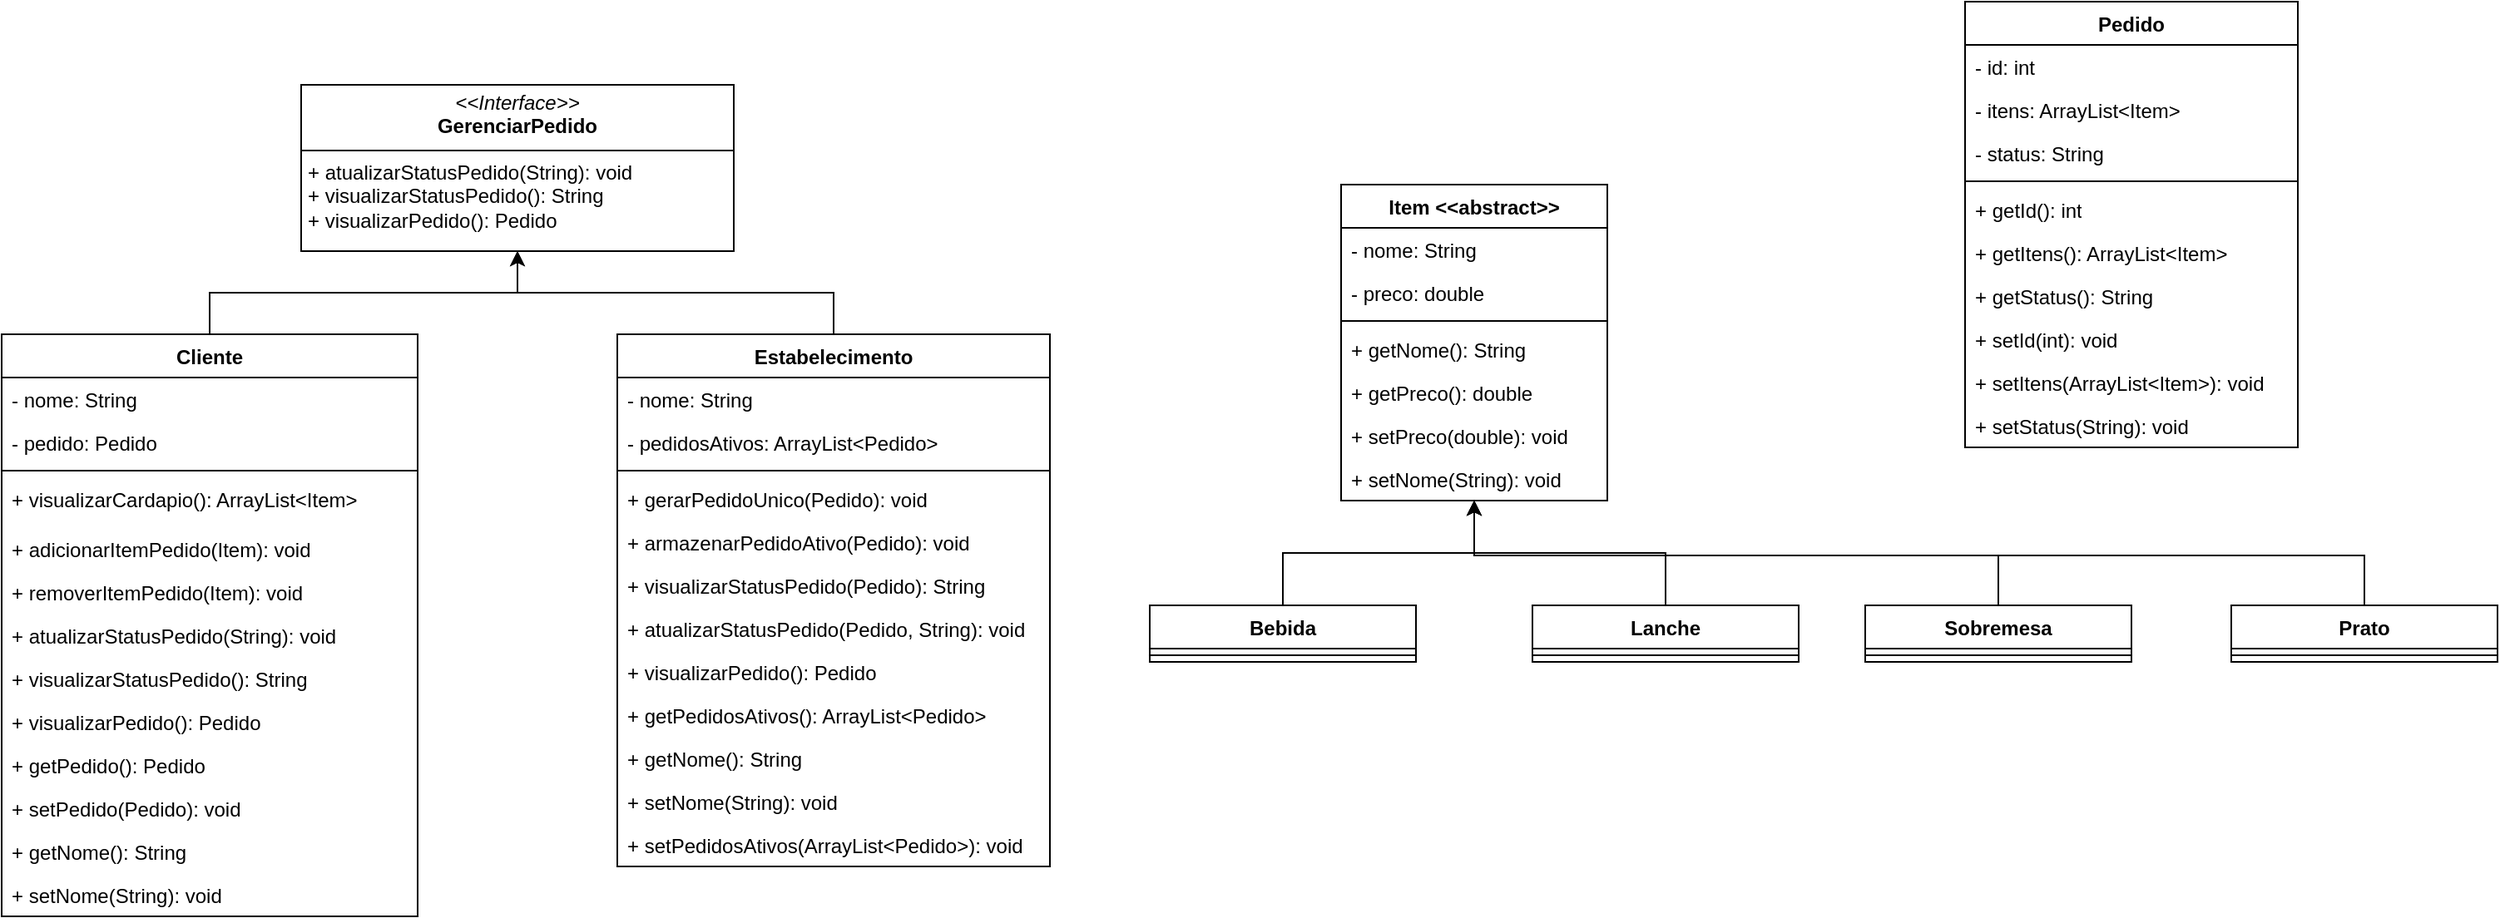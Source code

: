 <mxfile version="27.1.6">
  <diagram name="Página-1" id="-dgeW0bttGgWxdAeJREj">
    <mxGraphModel dx="925" dy="1700" grid="1" gridSize="10" guides="1" tooltips="1" connect="1" arrows="1" fold="1" page="1" pageScale="1" pageWidth="827" pageHeight="1169" math="0" shadow="0">
      <root>
        <mxCell id="0" />
        <mxCell id="1" parent="0" />
        <mxCell id="ZCsnyciyMADz6WQBhYU2-66" style="edgeStyle=orthogonalEdgeStyle;rounded=0;orthogonalLoop=1;jettySize=auto;html=1;" edge="1" parent="1" source="ZCsnyciyMADz6WQBhYU2-3" target="ZCsnyciyMADz6WQBhYU2-65">
          <mxGeometry relative="1" as="geometry" />
        </mxCell>
        <mxCell id="ZCsnyciyMADz6WQBhYU2-3" value="Cliente" style="swimlane;fontStyle=1;align=center;verticalAlign=top;childLayout=stackLayout;horizontal=1;startSize=26;horizontalStack=0;resizeParent=1;resizeParentMax=0;resizeLast=0;collapsible=1;marginBottom=0;whiteSpace=wrap;html=1;" vertex="1" parent="1">
          <mxGeometry x="130" y="140" width="250" height="350" as="geometry" />
        </mxCell>
        <mxCell id="ZCsnyciyMADz6WQBhYU2-4" value="- nome: String" style="text;strokeColor=none;fillColor=none;align=left;verticalAlign=top;spacingLeft=4;spacingRight=4;overflow=hidden;rotatable=0;points=[[0,0.5],[1,0.5]];portConstraint=eastwest;whiteSpace=wrap;html=1;" vertex="1" parent="ZCsnyciyMADz6WQBhYU2-3">
          <mxGeometry y="26" width="250" height="26" as="geometry" />
        </mxCell>
        <mxCell id="ZCsnyciyMADz6WQBhYU2-69" value="- pedido: Pedido" style="text;strokeColor=none;fillColor=none;align=left;verticalAlign=top;spacingLeft=4;spacingRight=4;overflow=hidden;rotatable=0;points=[[0,0.5],[1,0.5]];portConstraint=eastwest;whiteSpace=wrap;html=1;" vertex="1" parent="ZCsnyciyMADz6WQBhYU2-3">
          <mxGeometry y="52" width="250" height="26" as="geometry" />
        </mxCell>
        <mxCell id="ZCsnyciyMADz6WQBhYU2-5" value="" style="line;strokeWidth=1;fillColor=none;align=left;verticalAlign=middle;spacingTop=-1;spacingLeft=3;spacingRight=3;rotatable=0;labelPosition=right;points=[];portConstraint=eastwest;strokeColor=inherit;" vertex="1" parent="ZCsnyciyMADz6WQBhYU2-3">
          <mxGeometry y="78" width="250" height="8" as="geometry" />
        </mxCell>
        <mxCell id="ZCsnyciyMADz6WQBhYU2-6" value="+ visualizarCardapio(): ArrayList&amp;lt;Item&amp;gt;" style="text;strokeColor=none;fillColor=none;align=left;verticalAlign=top;spacingLeft=4;spacingRight=4;overflow=hidden;rotatable=0;points=[[0,0.5],[1,0.5]];portConstraint=eastwest;whiteSpace=wrap;html=1;" vertex="1" parent="ZCsnyciyMADz6WQBhYU2-3">
          <mxGeometry y="86" width="250" height="30" as="geometry" />
        </mxCell>
        <mxCell id="ZCsnyciyMADz6WQBhYU2-7" value="+ adicionarItemPedido(Item): void" style="text;strokeColor=none;fillColor=none;align=left;verticalAlign=top;spacingLeft=4;spacingRight=4;overflow=hidden;rotatable=0;points=[[0,0.5],[1,0.5]];portConstraint=eastwest;whiteSpace=wrap;html=1;" vertex="1" parent="ZCsnyciyMADz6WQBhYU2-3">
          <mxGeometry y="116" width="250" height="26" as="geometry" />
        </mxCell>
        <mxCell id="ZCsnyciyMADz6WQBhYU2-8" value="+ removerItemPedido(Item): void" style="text;strokeColor=none;fillColor=none;align=left;verticalAlign=top;spacingLeft=4;spacingRight=4;overflow=hidden;rotatable=0;points=[[0,0.5],[1,0.5]];portConstraint=eastwest;whiteSpace=wrap;html=1;" vertex="1" parent="ZCsnyciyMADz6WQBhYU2-3">
          <mxGeometry y="142" width="250" height="26" as="geometry" />
        </mxCell>
        <mxCell id="ZCsnyciyMADz6WQBhYU2-10" value="+ atualizarStatusPedido(String): void" style="text;strokeColor=none;fillColor=none;align=left;verticalAlign=top;spacingLeft=4;spacingRight=4;overflow=hidden;rotatable=0;points=[[0,0.5],[1,0.5]];portConstraint=eastwest;whiteSpace=wrap;html=1;" vertex="1" parent="ZCsnyciyMADz6WQBhYU2-3">
          <mxGeometry y="168" width="250" height="26" as="geometry" />
        </mxCell>
        <mxCell id="ZCsnyciyMADz6WQBhYU2-68" value="+ visualizarStatusPedido(): String" style="text;strokeColor=none;fillColor=none;align=left;verticalAlign=top;spacingLeft=4;spacingRight=4;overflow=hidden;rotatable=0;points=[[0,0.5],[1,0.5]];portConstraint=eastwest;whiteSpace=wrap;html=1;" vertex="1" parent="ZCsnyciyMADz6WQBhYU2-3">
          <mxGeometry y="194" width="250" height="26" as="geometry" />
        </mxCell>
        <mxCell id="ZCsnyciyMADz6WQBhYU2-70" value="+ visualizarPedido(): Pedido" style="text;strokeColor=none;fillColor=none;align=left;verticalAlign=top;spacingLeft=4;spacingRight=4;overflow=hidden;rotatable=0;points=[[0,0.5],[1,0.5]];portConstraint=eastwest;whiteSpace=wrap;html=1;" vertex="1" parent="ZCsnyciyMADz6WQBhYU2-3">
          <mxGeometry y="220" width="250" height="26" as="geometry" />
        </mxCell>
        <mxCell id="ZCsnyciyMADz6WQBhYU2-82" value="+ getPedido(): Pedido" style="text;strokeColor=none;fillColor=none;align=left;verticalAlign=top;spacingLeft=4;spacingRight=4;overflow=hidden;rotatable=0;points=[[0,0.5],[1,0.5]];portConstraint=eastwest;whiteSpace=wrap;html=1;" vertex="1" parent="ZCsnyciyMADz6WQBhYU2-3">
          <mxGeometry y="246" width="250" height="26" as="geometry" />
        </mxCell>
        <mxCell id="ZCsnyciyMADz6WQBhYU2-83" value="+ setPedido(Pedido): void" style="text;strokeColor=none;fillColor=none;align=left;verticalAlign=top;spacingLeft=4;spacingRight=4;overflow=hidden;rotatable=0;points=[[0,0.5],[1,0.5]];portConstraint=eastwest;whiteSpace=wrap;html=1;" vertex="1" parent="ZCsnyciyMADz6WQBhYU2-3">
          <mxGeometry y="272" width="250" height="26" as="geometry" />
        </mxCell>
        <mxCell id="ZCsnyciyMADz6WQBhYU2-84" value="+ getNome(): String" style="text;strokeColor=none;fillColor=none;align=left;verticalAlign=top;spacingLeft=4;spacingRight=4;overflow=hidden;rotatable=0;points=[[0,0.5],[1,0.5]];portConstraint=eastwest;whiteSpace=wrap;html=1;" vertex="1" parent="ZCsnyciyMADz6WQBhYU2-3">
          <mxGeometry y="298" width="250" height="26" as="geometry" />
        </mxCell>
        <mxCell id="ZCsnyciyMADz6WQBhYU2-85" value="+ setNome(String): void" style="text;strokeColor=none;fillColor=none;align=left;verticalAlign=top;spacingLeft=4;spacingRight=4;overflow=hidden;rotatable=0;points=[[0,0.5],[1,0.5]];portConstraint=eastwest;whiteSpace=wrap;html=1;" vertex="1" parent="ZCsnyciyMADz6WQBhYU2-3">
          <mxGeometry y="324" width="250" height="26" as="geometry" />
        </mxCell>
        <mxCell id="ZCsnyciyMADz6WQBhYU2-67" style="edgeStyle=orthogonalEdgeStyle;rounded=0;orthogonalLoop=1;jettySize=auto;html=1;" edge="1" parent="1" source="ZCsnyciyMADz6WQBhYU2-11" target="ZCsnyciyMADz6WQBhYU2-65">
          <mxGeometry relative="1" as="geometry" />
        </mxCell>
        <mxCell id="ZCsnyciyMADz6WQBhYU2-11" value="Estabelecimento" style="swimlane;fontStyle=1;align=center;verticalAlign=top;childLayout=stackLayout;horizontal=1;startSize=26;horizontalStack=0;resizeParent=1;resizeParentMax=0;resizeLast=0;collapsible=1;marginBottom=0;whiteSpace=wrap;html=1;" vertex="1" parent="1">
          <mxGeometry x="500" y="140" width="260" height="320" as="geometry" />
        </mxCell>
        <mxCell id="ZCsnyciyMADz6WQBhYU2-12" value="- nome: String" style="text;strokeColor=none;fillColor=none;align=left;verticalAlign=top;spacingLeft=4;spacingRight=4;overflow=hidden;rotatable=0;points=[[0,0.5],[1,0.5]];portConstraint=eastwest;whiteSpace=wrap;html=1;" vertex="1" parent="ZCsnyciyMADz6WQBhYU2-11">
          <mxGeometry y="26" width="260" height="26" as="geometry" />
        </mxCell>
        <mxCell id="ZCsnyciyMADz6WQBhYU2-31" value="- pedidosAtivos: ArrayList&amp;lt;Pedido&amp;gt;" style="text;strokeColor=none;fillColor=none;align=left;verticalAlign=top;spacingLeft=4;spacingRight=4;overflow=hidden;rotatable=0;points=[[0,0.5],[1,0.5]];portConstraint=eastwest;whiteSpace=wrap;html=1;" vertex="1" parent="ZCsnyciyMADz6WQBhYU2-11">
          <mxGeometry y="52" width="260" height="26" as="geometry" />
        </mxCell>
        <mxCell id="ZCsnyciyMADz6WQBhYU2-13" value="" style="line;strokeWidth=1;fillColor=none;align=left;verticalAlign=middle;spacingTop=-1;spacingLeft=3;spacingRight=3;rotatable=0;labelPosition=right;points=[];portConstraint=eastwest;strokeColor=inherit;" vertex="1" parent="ZCsnyciyMADz6WQBhYU2-11">
          <mxGeometry y="78" width="260" height="8" as="geometry" />
        </mxCell>
        <mxCell id="ZCsnyciyMADz6WQBhYU2-14" value="+ gerarPedidoUnico(Pedido): void" style="text;strokeColor=none;fillColor=none;align=left;verticalAlign=top;spacingLeft=4;spacingRight=4;overflow=hidden;rotatable=0;points=[[0,0.5],[1,0.5]];portConstraint=eastwest;whiteSpace=wrap;html=1;" vertex="1" parent="ZCsnyciyMADz6WQBhYU2-11">
          <mxGeometry y="86" width="260" height="26" as="geometry" />
        </mxCell>
        <mxCell id="ZCsnyciyMADz6WQBhYU2-15" value="+ armazenarPedidoAtivo(Pedido): void" style="text;strokeColor=none;fillColor=none;align=left;verticalAlign=top;spacingLeft=4;spacingRight=4;overflow=hidden;rotatable=0;points=[[0,0.5],[1,0.5]];portConstraint=eastwest;whiteSpace=wrap;html=1;" vertex="1" parent="ZCsnyciyMADz6WQBhYU2-11">
          <mxGeometry y="112" width="260" height="26" as="geometry" />
        </mxCell>
        <mxCell id="ZCsnyciyMADz6WQBhYU2-16" value="+ visualizarStatusPedido(Pedido): String" style="text;strokeColor=none;fillColor=none;align=left;verticalAlign=top;spacingLeft=4;spacingRight=4;overflow=hidden;rotatable=0;points=[[0,0.5],[1,0.5]];portConstraint=eastwest;whiteSpace=wrap;html=1;" vertex="1" parent="ZCsnyciyMADz6WQBhYU2-11">
          <mxGeometry y="138" width="260" height="26" as="geometry" />
        </mxCell>
        <mxCell id="ZCsnyciyMADz6WQBhYU2-17" value="+ atualizarStatusPedido(Pedido, String): void" style="text;strokeColor=none;fillColor=none;align=left;verticalAlign=top;spacingLeft=4;spacingRight=4;overflow=hidden;rotatable=0;points=[[0,0.5],[1,0.5]];portConstraint=eastwest;whiteSpace=wrap;html=1;" vertex="1" parent="ZCsnyciyMADz6WQBhYU2-11">
          <mxGeometry y="164" width="260" height="26" as="geometry" />
        </mxCell>
        <mxCell id="ZCsnyciyMADz6WQBhYU2-88" value="+ visualizarPedido(): Pedido" style="text;strokeColor=none;fillColor=none;align=left;verticalAlign=top;spacingLeft=4;spacingRight=4;overflow=hidden;rotatable=0;points=[[0,0.5],[1,0.5]];portConstraint=eastwest;whiteSpace=wrap;html=1;" vertex="1" parent="ZCsnyciyMADz6WQBhYU2-11">
          <mxGeometry y="190" width="260" height="26" as="geometry" />
        </mxCell>
        <mxCell id="ZCsnyciyMADz6WQBhYU2-89" value="+ getPedidosAtivos(): ArrayList&amp;lt;Pedido&amp;gt;" style="text;strokeColor=none;fillColor=none;align=left;verticalAlign=top;spacingLeft=4;spacingRight=4;overflow=hidden;rotatable=0;points=[[0,0.5],[1,0.5]];portConstraint=eastwest;whiteSpace=wrap;html=1;" vertex="1" parent="ZCsnyciyMADz6WQBhYU2-11">
          <mxGeometry y="216" width="260" height="26" as="geometry" />
        </mxCell>
        <mxCell id="ZCsnyciyMADz6WQBhYU2-90" value="+ getNome(): String" style="text;strokeColor=none;fillColor=none;align=left;verticalAlign=top;spacingLeft=4;spacingRight=4;overflow=hidden;rotatable=0;points=[[0,0.5],[1,0.5]];portConstraint=eastwest;whiteSpace=wrap;html=1;" vertex="1" parent="ZCsnyciyMADz6WQBhYU2-11">
          <mxGeometry y="242" width="260" height="26" as="geometry" />
        </mxCell>
        <mxCell id="ZCsnyciyMADz6WQBhYU2-91" value="+ setNome(String): void" style="text;strokeColor=none;fillColor=none;align=left;verticalAlign=top;spacingLeft=4;spacingRight=4;overflow=hidden;rotatable=0;points=[[0,0.5],[1,0.5]];portConstraint=eastwest;whiteSpace=wrap;html=1;" vertex="1" parent="ZCsnyciyMADz6WQBhYU2-11">
          <mxGeometry y="268" width="260" height="26" as="geometry" />
        </mxCell>
        <mxCell id="ZCsnyciyMADz6WQBhYU2-71" value="+ setPedidosAtivos(ArrayList&amp;lt;Pedido&amp;gt;): void" style="text;strokeColor=none;fillColor=none;align=left;verticalAlign=top;spacingLeft=4;spacingRight=4;overflow=hidden;rotatable=0;points=[[0,0.5],[1,0.5]];portConstraint=eastwest;whiteSpace=wrap;html=1;" vertex="1" parent="ZCsnyciyMADz6WQBhYU2-11">
          <mxGeometry y="294" width="260" height="26" as="geometry" />
        </mxCell>
        <mxCell id="ZCsnyciyMADz6WQBhYU2-18" value="Item &amp;lt;&amp;lt;abstract&amp;gt;&amp;gt;" style="swimlane;fontStyle=1;align=center;verticalAlign=top;childLayout=stackLayout;horizontal=1;startSize=26;horizontalStack=0;resizeParent=1;resizeParentMax=0;resizeLast=0;collapsible=1;marginBottom=0;whiteSpace=wrap;html=1;" vertex="1" parent="1">
          <mxGeometry x="935" y="50" width="160" height="190" as="geometry" />
        </mxCell>
        <mxCell id="ZCsnyciyMADz6WQBhYU2-19" value="- nome: String" style="text;strokeColor=none;fillColor=none;align=left;verticalAlign=top;spacingLeft=4;spacingRight=4;overflow=hidden;rotatable=0;points=[[0,0.5],[1,0.5]];portConstraint=eastwest;whiteSpace=wrap;html=1;" vertex="1" parent="ZCsnyciyMADz6WQBhYU2-18">
          <mxGeometry y="26" width="160" height="26" as="geometry" />
        </mxCell>
        <mxCell id="ZCsnyciyMADz6WQBhYU2-22" value="- preco: double" style="text;strokeColor=none;fillColor=none;align=left;verticalAlign=top;spacingLeft=4;spacingRight=4;overflow=hidden;rotatable=0;points=[[0,0.5],[1,0.5]];portConstraint=eastwest;whiteSpace=wrap;html=1;" vertex="1" parent="ZCsnyciyMADz6WQBhYU2-18">
          <mxGeometry y="52" width="160" height="26" as="geometry" />
        </mxCell>
        <mxCell id="ZCsnyciyMADz6WQBhYU2-20" value="" style="line;strokeWidth=1;fillColor=none;align=left;verticalAlign=middle;spacingTop=-1;spacingLeft=3;spacingRight=3;rotatable=0;labelPosition=right;points=[];portConstraint=eastwest;strokeColor=inherit;" vertex="1" parent="ZCsnyciyMADz6WQBhYU2-18">
          <mxGeometry y="78" width="160" height="8" as="geometry" />
        </mxCell>
        <mxCell id="ZCsnyciyMADz6WQBhYU2-21" value="+ getNome(): String" style="text;strokeColor=none;fillColor=none;align=left;verticalAlign=top;spacingLeft=4;spacingRight=4;overflow=hidden;rotatable=0;points=[[0,0.5],[1,0.5]];portConstraint=eastwest;whiteSpace=wrap;html=1;" vertex="1" parent="ZCsnyciyMADz6WQBhYU2-18">
          <mxGeometry y="86" width="160" height="26" as="geometry" />
        </mxCell>
        <mxCell id="ZCsnyciyMADz6WQBhYU2-53" value="+ getPreco(): double" style="text;strokeColor=none;fillColor=none;align=left;verticalAlign=top;spacingLeft=4;spacingRight=4;overflow=hidden;rotatable=0;points=[[0,0.5],[1,0.5]];portConstraint=eastwest;whiteSpace=wrap;html=1;" vertex="1" parent="ZCsnyciyMADz6WQBhYU2-18">
          <mxGeometry y="112" width="160" height="26" as="geometry" />
        </mxCell>
        <mxCell id="ZCsnyciyMADz6WQBhYU2-54" value="+ setPreco(double): void" style="text;strokeColor=none;fillColor=none;align=left;verticalAlign=top;spacingLeft=4;spacingRight=4;overflow=hidden;rotatable=0;points=[[0,0.5],[1,0.5]];portConstraint=eastwest;whiteSpace=wrap;html=1;" vertex="1" parent="ZCsnyciyMADz6WQBhYU2-18">
          <mxGeometry y="138" width="160" height="26" as="geometry" />
        </mxCell>
        <mxCell id="ZCsnyciyMADz6WQBhYU2-55" value="+ setNome(String): void" style="text;strokeColor=none;fillColor=none;align=left;verticalAlign=top;spacingLeft=4;spacingRight=4;overflow=hidden;rotatable=0;points=[[0,0.5],[1,0.5]];portConstraint=eastwest;whiteSpace=wrap;html=1;" vertex="1" parent="ZCsnyciyMADz6WQBhYU2-18">
          <mxGeometry y="164" width="160" height="26" as="geometry" />
        </mxCell>
        <mxCell id="ZCsnyciyMADz6WQBhYU2-26" value="Pedido" style="swimlane;fontStyle=1;align=center;verticalAlign=top;childLayout=stackLayout;horizontal=1;startSize=26;horizontalStack=0;resizeParent=1;resizeParentMax=0;resizeLast=0;collapsible=1;marginBottom=0;whiteSpace=wrap;html=1;" vertex="1" parent="1">
          <mxGeometry x="1310" y="-60" width="200" height="268" as="geometry" />
        </mxCell>
        <mxCell id="ZCsnyciyMADz6WQBhYU2-27" value="- id: int" style="text;strokeColor=none;fillColor=none;align=left;verticalAlign=top;spacingLeft=4;spacingRight=4;overflow=hidden;rotatable=0;points=[[0,0.5],[1,0.5]];portConstraint=eastwest;whiteSpace=wrap;html=1;" vertex="1" parent="ZCsnyciyMADz6WQBhYU2-26">
          <mxGeometry y="26" width="200" height="26" as="geometry" />
        </mxCell>
        <mxCell id="ZCsnyciyMADz6WQBhYU2-81" value="- itens: ArrayList&amp;lt;Item&amp;gt;" style="text;strokeColor=none;fillColor=none;align=left;verticalAlign=top;spacingLeft=4;spacingRight=4;overflow=hidden;rotatable=0;points=[[0,0.5],[1,0.5]];portConstraint=eastwest;whiteSpace=wrap;html=1;" vertex="1" parent="ZCsnyciyMADz6WQBhYU2-26">
          <mxGeometry y="52" width="200" height="26" as="geometry" />
        </mxCell>
        <mxCell id="ZCsnyciyMADz6WQBhYU2-30" value="- status: String" style="text;strokeColor=none;fillColor=none;align=left;verticalAlign=top;spacingLeft=4;spacingRight=4;overflow=hidden;rotatable=0;points=[[0,0.5],[1,0.5]];portConstraint=eastwest;whiteSpace=wrap;html=1;" vertex="1" parent="ZCsnyciyMADz6WQBhYU2-26">
          <mxGeometry y="78" width="200" height="26" as="geometry" />
        </mxCell>
        <mxCell id="ZCsnyciyMADz6WQBhYU2-28" value="" style="line;strokeWidth=1;fillColor=none;align=left;verticalAlign=middle;spacingTop=-1;spacingLeft=3;spacingRight=3;rotatable=0;labelPosition=right;points=[];portConstraint=eastwest;strokeColor=inherit;" vertex="1" parent="ZCsnyciyMADz6WQBhYU2-26">
          <mxGeometry y="104" width="200" height="8" as="geometry" />
        </mxCell>
        <mxCell id="ZCsnyciyMADz6WQBhYU2-29" value="+ getId(): int" style="text;strokeColor=none;fillColor=none;align=left;verticalAlign=top;spacingLeft=4;spacingRight=4;overflow=hidden;rotatable=0;points=[[0,0.5],[1,0.5]];portConstraint=eastwest;whiteSpace=wrap;html=1;" vertex="1" parent="ZCsnyciyMADz6WQBhYU2-26">
          <mxGeometry y="112" width="200" height="26" as="geometry" />
        </mxCell>
        <mxCell id="ZCsnyciyMADz6WQBhYU2-94" value="+ getItens(): ArrayList&amp;lt;Item&amp;gt;" style="text;strokeColor=none;fillColor=none;align=left;verticalAlign=top;spacingLeft=4;spacingRight=4;overflow=hidden;rotatable=0;points=[[0,0.5],[1,0.5]];portConstraint=eastwest;whiteSpace=wrap;html=1;" vertex="1" parent="ZCsnyciyMADz6WQBhYU2-26">
          <mxGeometry y="138" width="200" height="26" as="geometry" />
        </mxCell>
        <mxCell id="ZCsnyciyMADz6WQBhYU2-95" value="+ getStatus(): String" style="text;strokeColor=none;fillColor=none;align=left;verticalAlign=top;spacingLeft=4;spacingRight=4;overflow=hidden;rotatable=0;points=[[0,0.5],[1,0.5]];portConstraint=eastwest;whiteSpace=wrap;html=1;" vertex="1" parent="ZCsnyciyMADz6WQBhYU2-26">
          <mxGeometry y="164" width="200" height="26" as="geometry" />
        </mxCell>
        <mxCell id="ZCsnyciyMADz6WQBhYU2-96" value="+ setId(int): void" style="text;strokeColor=none;fillColor=none;align=left;verticalAlign=top;spacingLeft=4;spacingRight=4;overflow=hidden;rotatable=0;points=[[0,0.5],[1,0.5]];portConstraint=eastwest;whiteSpace=wrap;html=1;" vertex="1" parent="ZCsnyciyMADz6WQBhYU2-26">
          <mxGeometry y="190" width="200" height="26" as="geometry" />
        </mxCell>
        <mxCell id="ZCsnyciyMADz6WQBhYU2-97" value="+ setItens(ArrayList&amp;lt;Item&amp;gt;): void" style="text;strokeColor=none;fillColor=none;align=left;verticalAlign=top;spacingLeft=4;spacingRight=4;overflow=hidden;rotatable=0;points=[[0,0.5],[1,0.5]];portConstraint=eastwest;whiteSpace=wrap;html=1;" vertex="1" parent="ZCsnyciyMADz6WQBhYU2-26">
          <mxGeometry y="216" width="200" height="26" as="geometry" />
        </mxCell>
        <mxCell id="ZCsnyciyMADz6WQBhYU2-93" value="+ setStatus(String): void" style="text;strokeColor=none;fillColor=none;align=left;verticalAlign=top;spacingLeft=4;spacingRight=4;overflow=hidden;rotatable=0;points=[[0,0.5],[1,0.5]];portConstraint=eastwest;whiteSpace=wrap;html=1;" vertex="1" parent="ZCsnyciyMADz6WQBhYU2-26">
          <mxGeometry y="242" width="200" height="26" as="geometry" />
        </mxCell>
        <mxCell id="ZCsnyciyMADz6WQBhYU2-56" style="edgeStyle=orthogonalEdgeStyle;rounded=0;orthogonalLoop=1;jettySize=auto;html=1;" edge="1" parent="1" source="ZCsnyciyMADz6WQBhYU2-33" target="ZCsnyciyMADz6WQBhYU2-18">
          <mxGeometry relative="1" as="geometry" />
        </mxCell>
        <mxCell id="ZCsnyciyMADz6WQBhYU2-33" value="Bebida" style="swimlane;fontStyle=1;align=center;verticalAlign=top;childLayout=stackLayout;horizontal=1;startSize=26;horizontalStack=0;resizeParent=1;resizeParentMax=0;resizeLast=0;collapsible=1;marginBottom=0;whiteSpace=wrap;html=1;" vertex="1" parent="1">
          <mxGeometry x="820" y="303" width="160" height="34" as="geometry" />
        </mxCell>
        <mxCell id="ZCsnyciyMADz6WQBhYU2-37" value="" style="line;strokeWidth=1;fillColor=none;align=left;verticalAlign=middle;spacingTop=-1;spacingLeft=3;spacingRight=3;rotatable=0;labelPosition=right;points=[];portConstraint=eastwest;strokeColor=inherit;" vertex="1" parent="ZCsnyciyMADz6WQBhYU2-33">
          <mxGeometry y="26" width="160" height="8" as="geometry" />
        </mxCell>
        <mxCell id="ZCsnyciyMADz6WQBhYU2-57" style="edgeStyle=orthogonalEdgeStyle;rounded=0;orthogonalLoop=1;jettySize=auto;html=1;" edge="1" parent="1" source="ZCsnyciyMADz6WQBhYU2-41" target="ZCsnyciyMADz6WQBhYU2-18">
          <mxGeometry relative="1" as="geometry" />
        </mxCell>
        <mxCell id="ZCsnyciyMADz6WQBhYU2-41" value="Lanche" style="swimlane;fontStyle=1;align=center;verticalAlign=top;childLayout=stackLayout;horizontal=1;startSize=26;horizontalStack=0;resizeParent=1;resizeParentMax=0;resizeLast=0;collapsible=1;marginBottom=0;whiteSpace=wrap;html=1;" vertex="1" parent="1">
          <mxGeometry x="1050" y="303" width="160" height="34" as="geometry" />
        </mxCell>
        <mxCell id="ZCsnyciyMADz6WQBhYU2-43" value="" style="line;strokeWidth=1;fillColor=none;align=left;verticalAlign=middle;spacingTop=-1;spacingLeft=3;spacingRight=3;rotatable=0;labelPosition=right;points=[];portConstraint=eastwest;strokeColor=inherit;" vertex="1" parent="ZCsnyciyMADz6WQBhYU2-41">
          <mxGeometry y="26" width="160" height="8" as="geometry" />
        </mxCell>
        <mxCell id="ZCsnyciyMADz6WQBhYU2-79" style="edgeStyle=orthogonalEdgeStyle;rounded=0;orthogonalLoop=1;jettySize=auto;html=1;" edge="1" parent="1" source="ZCsnyciyMADz6WQBhYU2-46" target="ZCsnyciyMADz6WQBhYU2-18">
          <mxGeometry relative="1" as="geometry">
            <Array as="points">
              <mxPoint x="1330" y="273" />
              <mxPoint x="1015" y="273" />
            </Array>
          </mxGeometry>
        </mxCell>
        <mxCell id="ZCsnyciyMADz6WQBhYU2-46" value="Sobremesa" style="swimlane;fontStyle=1;align=center;verticalAlign=top;childLayout=stackLayout;horizontal=1;startSize=26;horizontalStack=0;resizeParent=1;resizeParentMax=0;resizeLast=0;collapsible=1;marginBottom=0;whiteSpace=wrap;html=1;" vertex="1" parent="1">
          <mxGeometry x="1250" y="303" width="160" height="34" as="geometry" />
        </mxCell>
        <mxCell id="ZCsnyciyMADz6WQBhYU2-48" value="" style="line;strokeWidth=1;fillColor=none;align=left;verticalAlign=middle;spacingTop=-1;spacingLeft=3;spacingRight=3;rotatable=0;labelPosition=right;points=[];portConstraint=eastwest;strokeColor=inherit;" vertex="1" parent="ZCsnyciyMADz6WQBhYU2-46">
          <mxGeometry y="26" width="160" height="8" as="geometry" />
        </mxCell>
        <mxCell id="ZCsnyciyMADz6WQBhYU2-65" value="&lt;p style=&quot;margin:0px;margin-top:4px;text-align:center;&quot;&gt;&lt;i&gt;&amp;lt;&amp;lt;Interface&amp;gt;&amp;gt;&lt;/i&gt;&lt;br&gt;&lt;b&gt;GerenciarPedido&lt;/b&gt;&lt;/p&gt;&lt;hr size=&quot;1&quot; style=&quot;border-style:solid;&quot;&gt;&lt;p style=&quot;margin:0px;margin-left:4px;&quot;&gt;&lt;/p&gt;&lt;p style=&quot;margin:0px;margin-left:4px;&quot;&gt;+ atualizarStatusPedido(String): void&lt;br&gt;+ visualizarStatusPedido(): String&lt;/p&gt;&lt;p style=&quot;margin:0px;margin-left:4px;&quot;&gt;+ visualizarPedido(): Pedido&lt;/p&gt;" style="verticalAlign=top;align=left;overflow=fill;html=1;whiteSpace=wrap;" vertex="1" parent="1">
          <mxGeometry x="310" y="-10" width="260" height="100" as="geometry" />
        </mxCell>
        <mxCell id="ZCsnyciyMADz6WQBhYU2-80" style="edgeStyle=orthogonalEdgeStyle;rounded=0;orthogonalLoop=1;jettySize=auto;html=1;" edge="1" parent="1" source="ZCsnyciyMADz6WQBhYU2-75" target="ZCsnyciyMADz6WQBhYU2-18">
          <mxGeometry relative="1" as="geometry">
            <Array as="points">
              <mxPoint x="1550" y="273" />
              <mxPoint x="1015" y="273" />
            </Array>
          </mxGeometry>
        </mxCell>
        <mxCell id="ZCsnyciyMADz6WQBhYU2-75" value="Prato" style="swimlane;fontStyle=1;align=center;verticalAlign=top;childLayout=stackLayout;horizontal=1;startSize=26;horizontalStack=0;resizeParent=1;resizeParentMax=0;resizeLast=0;collapsible=1;marginBottom=0;whiteSpace=wrap;html=1;" vertex="1" parent="1">
          <mxGeometry x="1470" y="303" width="160" height="34" as="geometry" />
        </mxCell>
        <mxCell id="ZCsnyciyMADz6WQBhYU2-76" value="" style="line;strokeWidth=1;fillColor=none;align=left;verticalAlign=middle;spacingTop=-1;spacingLeft=3;spacingRight=3;rotatable=0;labelPosition=right;points=[];portConstraint=eastwest;strokeColor=inherit;" vertex="1" parent="ZCsnyciyMADz6WQBhYU2-75">
          <mxGeometry y="26" width="160" height="8" as="geometry" />
        </mxCell>
      </root>
    </mxGraphModel>
  </diagram>
</mxfile>
